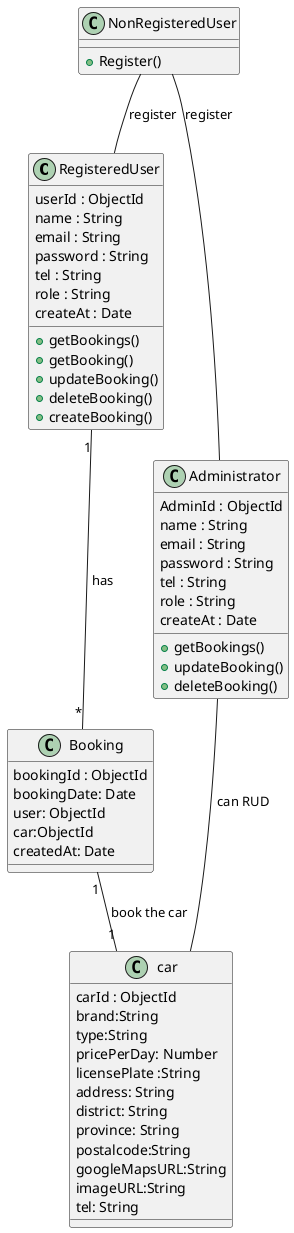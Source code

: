 @startuml Rental Car Booking System

class RegisteredUser {
  userId : ObjectId  
  name : String
  email : String
  password : String
  tel : String
  role : String
  createAt : Date

  +getBookings() 
  +getBooking()
  +updateBooking()
  +deleteBooking()
  +createBooking()
}

class NonRegisteredUser{
  +Register()
}

class Administrator {
  AdminId : ObjectId  
  name : String
  email : String
  password : String
  tel : String
  role : String
  createAt : Date
 
  +getBookings()
  +updateBooking()
  +deleteBooking()
}

class Booking {
  bookingId : ObjectId
  bookingDate: Date
  user: ObjectId
  car:ObjectId
  createdAt: Date
}

class car {
  carId : ObjectId
  brand:String
   type:String
   pricePerDay: Number
   licensePlate :String
   address: String
   district: String
   province: String
   postalcode:String
  googleMapsURL:String
   imageURL:String
    tel: String
}

NonRegisteredUser-- Administrator : register
NonRegisteredUser -- RegisteredUser : register
Booking "1" -- "1" car : book the car
RegisteredUser "1" -- "*" Booking : has 
Administrator -- car: can RUD

@enduml